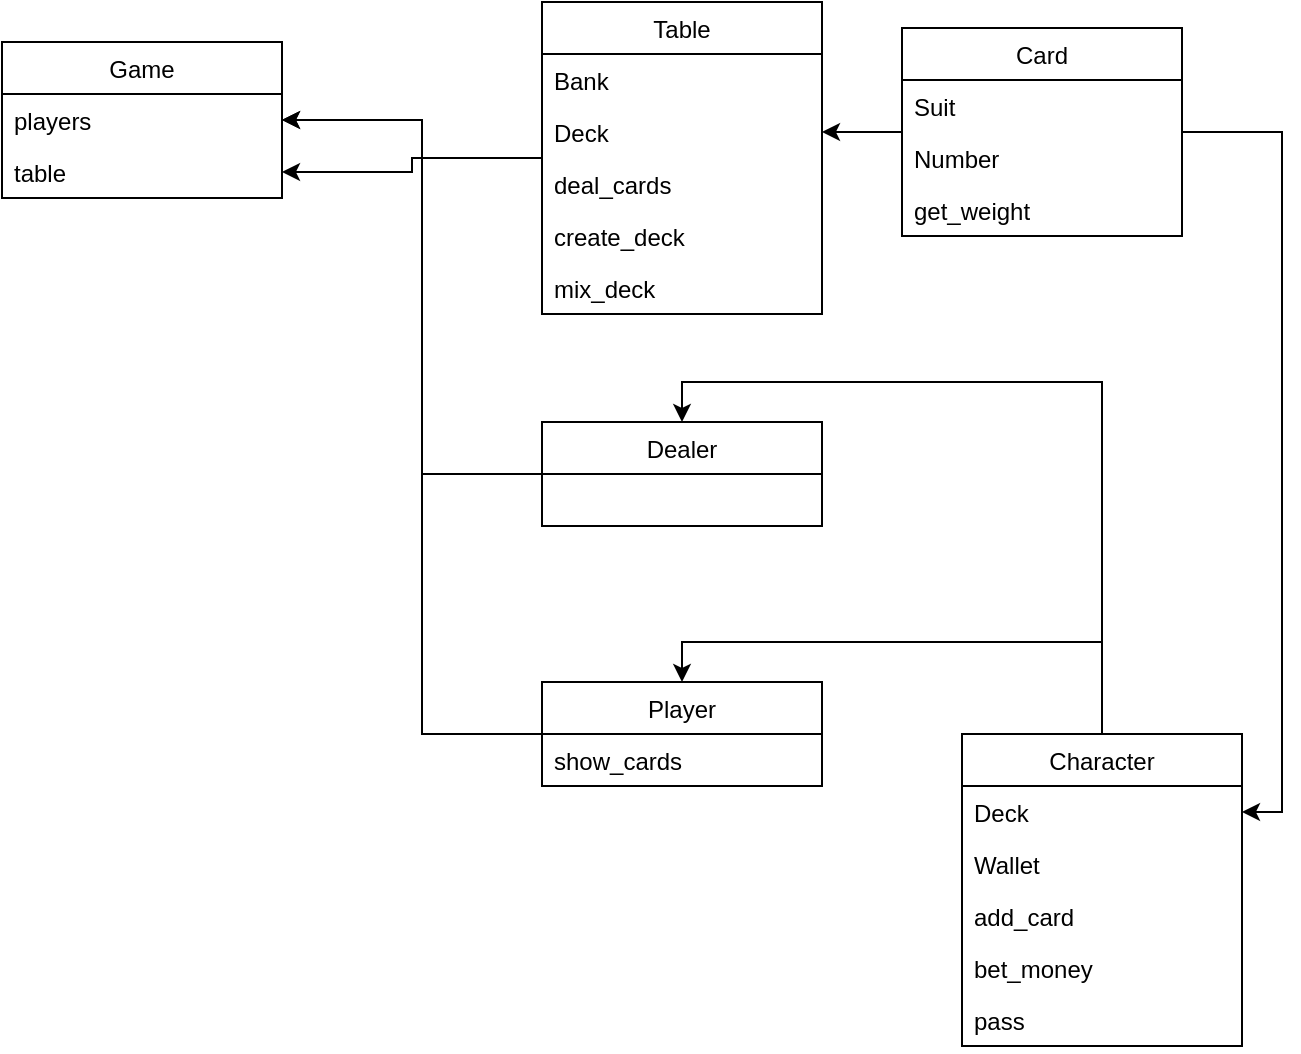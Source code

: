 <mxfile version="14.6.11" type="github">
  <diagram id="AogqNXzLrixzuUeWCS07" name="Page-1">
    <mxGraphModel dx="862" dy="414" grid="1" gridSize="10" guides="1" tooltips="1" connect="1" arrows="1" fold="1" page="1" pageScale="1" pageWidth="827" pageHeight="1169" math="0" shadow="0">
      <root>
        <mxCell id="0" />
        <mxCell id="1" parent="0" />
        <mxCell id="rw-mTAXr7xlzM2lC5Xdd-6" style="edgeStyle=orthogonalEdgeStyle;rounded=0;orthogonalLoop=1;jettySize=auto;html=1;" parent="1" source="8Qw4XHrIWm_vDj4B4k6q-6" target="rw-mTAXr7xlzM2lC5Xdd-2" edge="1">
          <mxGeometry relative="1" as="geometry">
            <Array as="points">
              <mxPoint x="380" y="636" />
              <mxPoint x="380" y="329" />
            </Array>
          </mxGeometry>
        </mxCell>
        <mxCell id="8Qw4XHrIWm_vDj4B4k6q-6" value="Player" style="swimlane;fontStyle=0;childLayout=stackLayout;horizontal=1;startSize=26;fillColor=none;horizontalStack=0;resizeParent=1;resizeParentMax=0;resizeLast=0;collapsible=1;marginBottom=0;" parent="1" vertex="1">
          <mxGeometry x="440" y="610" width="140" height="52" as="geometry" />
        </mxCell>
        <mxCell id="8Qw4XHrIWm_vDj4B4k6q-11" value="show_cards" style="text;strokeColor=none;fillColor=none;align=left;verticalAlign=top;spacingLeft=4;spacingRight=4;overflow=hidden;rotatable=0;points=[[0,0.5],[1,0.5]];portConstraint=eastwest;" parent="8Qw4XHrIWm_vDj4B4k6q-6" vertex="1">
          <mxGeometry y="26" width="140" height="26" as="geometry" />
        </mxCell>
        <mxCell id="rw-mTAXr7xlzM2lC5Xdd-5" style="edgeStyle=orthogonalEdgeStyle;rounded=0;orthogonalLoop=1;jettySize=auto;html=1;entryX=1;entryY=0.5;entryDx=0;entryDy=0;" parent="1" source="8Qw4XHrIWm_vDj4B4k6q-12" target="rw-mTAXr7xlzM2lC5Xdd-1" edge="1">
          <mxGeometry relative="1" as="geometry">
            <Array as="points">
              <mxPoint x="380" y="506" />
              <mxPoint x="380" y="329" />
            </Array>
          </mxGeometry>
        </mxCell>
        <mxCell id="8Qw4XHrIWm_vDj4B4k6q-12" value="Dealer" style="swimlane;fontStyle=0;childLayout=stackLayout;horizontal=1;startSize=26;fillColor=none;horizontalStack=0;resizeParent=1;resizeParentMax=0;resizeLast=0;collapsible=1;marginBottom=0;" parent="1" vertex="1">
          <mxGeometry x="440" y="480" width="140" height="52" as="geometry" />
        </mxCell>
        <mxCell id="rw-mTAXr7xlzM2lC5Xdd-11" style="edgeStyle=orthogonalEdgeStyle;rounded=0;orthogonalLoop=1;jettySize=auto;html=1;entryX=1;entryY=0.5;entryDx=0;entryDy=0;" parent="1" source="8Qw4XHrIWm_vDj4B4k6q-18" target="8Qw4XHrIWm_vDj4B4k6q-28" edge="1">
          <mxGeometry relative="1" as="geometry" />
        </mxCell>
        <mxCell id="rw-mTAXr7xlzM2lC5Xdd-12" style="edgeStyle=orthogonalEdgeStyle;rounded=0;orthogonalLoop=1;jettySize=auto;html=1;entryX=1;entryY=0.5;entryDx=0;entryDy=0;" parent="1" source="8Qw4XHrIWm_vDj4B4k6q-18" target="8Qw4XHrIWm_vDj4B4k6q-41" edge="1">
          <mxGeometry relative="1" as="geometry">
            <Array as="points">
              <mxPoint x="810" y="335" />
              <mxPoint x="810" y="675" />
            </Array>
          </mxGeometry>
        </mxCell>
        <mxCell id="8Qw4XHrIWm_vDj4B4k6q-18" value="Card" style="swimlane;fontStyle=0;childLayout=stackLayout;horizontal=1;startSize=26;fillColor=none;horizontalStack=0;resizeParent=1;resizeParentMax=0;resizeLast=0;collapsible=1;marginBottom=0;" parent="1" vertex="1">
          <mxGeometry x="620" y="283" width="140" height="104" as="geometry" />
        </mxCell>
        <mxCell id="8Qw4XHrIWm_vDj4B4k6q-19" value="Suit" style="text;strokeColor=none;fillColor=none;align=left;verticalAlign=top;spacingLeft=4;spacingRight=4;overflow=hidden;rotatable=0;points=[[0,0.5],[1,0.5]];portConstraint=eastwest;" parent="8Qw4XHrIWm_vDj4B4k6q-18" vertex="1">
          <mxGeometry y="26" width="140" height="26" as="geometry" />
        </mxCell>
        <mxCell id="8Qw4XHrIWm_vDj4B4k6q-24" value="Number" style="text;strokeColor=none;fillColor=none;align=left;verticalAlign=top;spacingLeft=4;spacingRight=4;overflow=hidden;rotatable=0;points=[[0,0.5],[1,0.5]];portConstraint=eastwest;" parent="8Qw4XHrIWm_vDj4B4k6q-18" vertex="1">
          <mxGeometry y="52" width="140" height="26" as="geometry" />
        </mxCell>
        <mxCell id="8Qw4XHrIWm_vDj4B4k6q-25" value="get_weight" style="text;strokeColor=none;fillColor=none;align=left;verticalAlign=top;spacingLeft=4;spacingRight=4;overflow=hidden;rotatable=0;points=[[0,0.5],[1,0.5]];portConstraint=eastwest;" parent="8Qw4XHrIWm_vDj4B4k6q-18" vertex="1">
          <mxGeometry y="78" width="140" height="26" as="geometry" />
        </mxCell>
        <mxCell id="rw-mTAXr7xlzM2lC5Xdd-7" style="edgeStyle=orthogonalEdgeStyle;rounded=0;orthogonalLoop=1;jettySize=auto;html=1;" parent="1" source="8Qw4XHrIWm_vDj4B4k6q-26" target="rw-mTAXr7xlzM2lC5Xdd-3" edge="1">
          <mxGeometry relative="1" as="geometry" />
        </mxCell>
        <mxCell id="8Qw4XHrIWm_vDj4B4k6q-26" value="Table" style="swimlane;fontStyle=0;childLayout=stackLayout;horizontal=1;startSize=26;fillColor=none;horizontalStack=0;resizeParent=1;resizeParentMax=0;resizeLast=0;collapsible=1;marginBottom=0;" parent="1" vertex="1">
          <mxGeometry x="440" y="270" width="140" height="156" as="geometry" />
        </mxCell>
        <mxCell id="8Qw4XHrIWm_vDj4B4k6q-27" value="Bank" style="text;strokeColor=none;fillColor=none;align=left;verticalAlign=top;spacingLeft=4;spacingRight=4;overflow=hidden;rotatable=0;points=[[0,0.5],[1,0.5]];portConstraint=eastwest;" parent="8Qw4XHrIWm_vDj4B4k6q-26" vertex="1">
          <mxGeometry y="26" width="140" height="26" as="geometry" />
        </mxCell>
        <mxCell id="8Qw4XHrIWm_vDj4B4k6q-28" value="Deck" style="text;strokeColor=none;fillColor=none;align=left;verticalAlign=top;spacingLeft=4;spacingRight=4;overflow=hidden;rotatable=0;points=[[0,0.5],[1,0.5]];portConstraint=eastwest;" parent="8Qw4XHrIWm_vDj4B4k6q-26" vertex="1">
          <mxGeometry y="52" width="140" height="26" as="geometry" />
        </mxCell>
        <mxCell id="8Qw4XHrIWm_vDj4B4k6q-29" value="deal_cards" style="text;strokeColor=none;fillColor=none;align=left;verticalAlign=top;spacingLeft=4;spacingRight=4;overflow=hidden;rotatable=0;points=[[0,0.5],[1,0.5]];portConstraint=eastwest;" parent="8Qw4XHrIWm_vDj4B4k6q-26" vertex="1">
          <mxGeometry y="78" width="140" height="26" as="geometry" />
        </mxCell>
        <mxCell id="8Qw4XHrIWm_vDj4B4k6q-35" value="create_deck" style="text;strokeColor=none;fillColor=none;align=left;verticalAlign=top;spacingLeft=4;spacingRight=4;overflow=hidden;rotatable=0;points=[[0,0.5],[1,0.5]];portConstraint=eastwest;" parent="8Qw4XHrIWm_vDj4B4k6q-26" vertex="1">
          <mxGeometry y="104" width="140" height="26" as="geometry" />
        </mxCell>
        <mxCell id="8Qw4XHrIWm_vDj4B4k6q-36" value="mix_deck" style="text;strokeColor=none;fillColor=none;align=left;verticalAlign=top;spacingLeft=4;spacingRight=4;overflow=hidden;rotatable=0;points=[[0,0.5],[1,0.5]];portConstraint=eastwest;" parent="8Qw4XHrIWm_vDj4B4k6q-26" vertex="1">
          <mxGeometry y="130" width="140" height="26" as="geometry" />
        </mxCell>
        <mxCell id="8Qw4XHrIWm_vDj4B4k6q-48" style="edgeStyle=orthogonalEdgeStyle;rounded=0;orthogonalLoop=1;jettySize=auto;html=1;entryX=0.5;entryY=0;entryDx=0;entryDy=0;" parent="1" source="8Qw4XHrIWm_vDj4B4k6q-37" target="8Qw4XHrIWm_vDj4B4k6q-12" edge="1">
          <mxGeometry relative="1" as="geometry">
            <Array as="points">
              <mxPoint x="720" y="460" />
              <mxPoint x="510" y="460" />
            </Array>
          </mxGeometry>
        </mxCell>
        <mxCell id="8Qw4XHrIWm_vDj4B4k6q-49" style="edgeStyle=orthogonalEdgeStyle;rounded=0;orthogonalLoop=1;jettySize=auto;html=1;entryX=0.5;entryY=0;entryDx=0;entryDy=0;" parent="1" source="8Qw4XHrIWm_vDj4B4k6q-37" target="8Qw4XHrIWm_vDj4B4k6q-6" edge="1">
          <mxGeometry relative="1" as="geometry">
            <Array as="points">
              <mxPoint x="720" y="590" />
              <mxPoint x="510" y="590" />
            </Array>
          </mxGeometry>
        </mxCell>
        <mxCell id="8Qw4XHrIWm_vDj4B4k6q-37" value="Character" style="swimlane;fontStyle=0;childLayout=stackLayout;horizontal=1;startSize=26;fillColor=none;horizontalStack=0;resizeParent=1;resizeParentMax=0;resizeLast=0;collapsible=1;marginBottom=0;" parent="1" vertex="1">
          <mxGeometry x="650" y="636" width="140" height="156" as="geometry">
            <mxRectangle x="680" y="560" width="90" height="26" as="alternateBounds" />
          </mxGeometry>
        </mxCell>
        <mxCell id="8Qw4XHrIWm_vDj4B4k6q-41" value="Deck" style="text;strokeColor=none;fillColor=none;align=left;verticalAlign=top;spacingLeft=4;spacingRight=4;overflow=hidden;rotatable=0;points=[[0,0.5],[1,0.5]];portConstraint=eastwest;" parent="8Qw4XHrIWm_vDj4B4k6q-37" vertex="1">
          <mxGeometry y="26" width="140" height="26" as="geometry" />
        </mxCell>
        <mxCell id="8Qw4XHrIWm_vDj4B4k6q-42" value="Wallet" style="text;strokeColor=none;fillColor=none;align=left;verticalAlign=top;spacingLeft=4;spacingRight=4;overflow=hidden;rotatable=0;points=[[0,0.5],[1,0.5]];portConstraint=eastwest;" parent="8Qw4XHrIWm_vDj4B4k6q-37" vertex="1">
          <mxGeometry y="52" width="140" height="26" as="geometry" />
        </mxCell>
        <mxCell id="8Qw4XHrIWm_vDj4B4k6q-9" value="add_card" style="text;strokeColor=none;fillColor=none;align=left;verticalAlign=top;spacingLeft=4;spacingRight=4;overflow=hidden;rotatable=0;points=[[0,0.5],[1,0.5]];portConstraint=eastwest;" parent="8Qw4XHrIWm_vDj4B4k6q-37" vertex="1">
          <mxGeometry y="78" width="140" height="26" as="geometry" />
        </mxCell>
        <mxCell id="gfrwJlpMpERqCnpeeKMi-1" value="bet_money" style="text;strokeColor=none;fillColor=none;align=left;verticalAlign=top;spacingLeft=4;spacingRight=4;overflow=hidden;rotatable=0;points=[[0,0.5],[1,0.5]];portConstraint=eastwest;" vertex="1" parent="8Qw4XHrIWm_vDj4B4k6q-37">
          <mxGeometry y="104" width="140" height="26" as="geometry" />
        </mxCell>
        <mxCell id="8Qw4XHrIWm_vDj4B4k6q-16" value="pass" style="text;strokeColor=none;fillColor=none;align=left;verticalAlign=top;spacingLeft=4;spacingRight=4;overflow=hidden;rotatable=0;points=[[0,0.5],[1,0.5]];portConstraint=eastwest;" parent="8Qw4XHrIWm_vDj4B4k6q-37" vertex="1">
          <mxGeometry y="130" width="140" height="26" as="geometry" />
        </mxCell>
        <mxCell id="rw-mTAXr7xlzM2lC5Xdd-1" value="Game" style="swimlane;fontStyle=0;childLayout=stackLayout;horizontal=1;startSize=26;fillColor=none;horizontalStack=0;resizeParent=1;resizeParentMax=0;resizeLast=0;collapsible=1;marginBottom=0;" parent="1" vertex="1">
          <mxGeometry x="170" y="290" width="140" height="78" as="geometry" />
        </mxCell>
        <mxCell id="rw-mTAXr7xlzM2lC5Xdd-2" value="players" style="text;strokeColor=none;fillColor=none;align=left;verticalAlign=top;spacingLeft=4;spacingRight=4;overflow=hidden;rotatable=0;points=[[0,0.5],[1,0.5]];portConstraint=eastwest;" parent="rw-mTAXr7xlzM2lC5Xdd-1" vertex="1">
          <mxGeometry y="26" width="140" height="26" as="geometry" />
        </mxCell>
        <mxCell id="rw-mTAXr7xlzM2lC5Xdd-3" value="table" style="text;strokeColor=none;fillColor=none;align=left;verticalAlign=top;spacingLeft=4;spacingRight=4;overflow=hidden;rotatable=0;points=[[0,0.5],[1,0.5]];portConstraint=eastwest;" parent="rw-mTAXr7xlzM2lC5Xdd-1" vertex="1">
          <mxGeometry y="52" width="140" height="26" as="geometry" />
        </mxCell>
      </root>
    </mxGraphModel>
  </diagram>
</mxfile>
